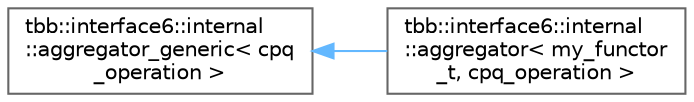 digraph "类继承关系图"
{
 // LATEX_PDF_SIZE
  bgcolor="transparent";
  edge [fontname=Helvetica,fontsize=10,labelfontname=Helvetica,labelfontsize=10];
  node [fontname=Helvetica,fontsize=10,shape=box,height=0.2,width=0.4];
  rankdir="LR";
  Node0 [id="Node000000",label="tbb::interface6::internal\l::aggregator_generic\< cpq\l_operation \>",height=0.2,width=0.4,color="grey40", fillcolor="white", style="filled",URL="$classtbb_1_1interface6_1_1internal_1_1aggregator__generic.html",tooltip=" "];
  Node0 -> Node1 [id="edge7086_Node000000_Node000001",dir="back",color="steelblue1",style="solid",tooltip=" "];
  Node1 [id="Node000001",label="tbb::interface6::internal\l::aggregator\< my_functor\l_t, cpq_operation \>",height=0.2,width=0.4,color="grey40", fillcolor="white", style="filled",URL="$classtbb_1_1interface6_1_1internal_1_1aggregator.html",tooltip=" "];
}
